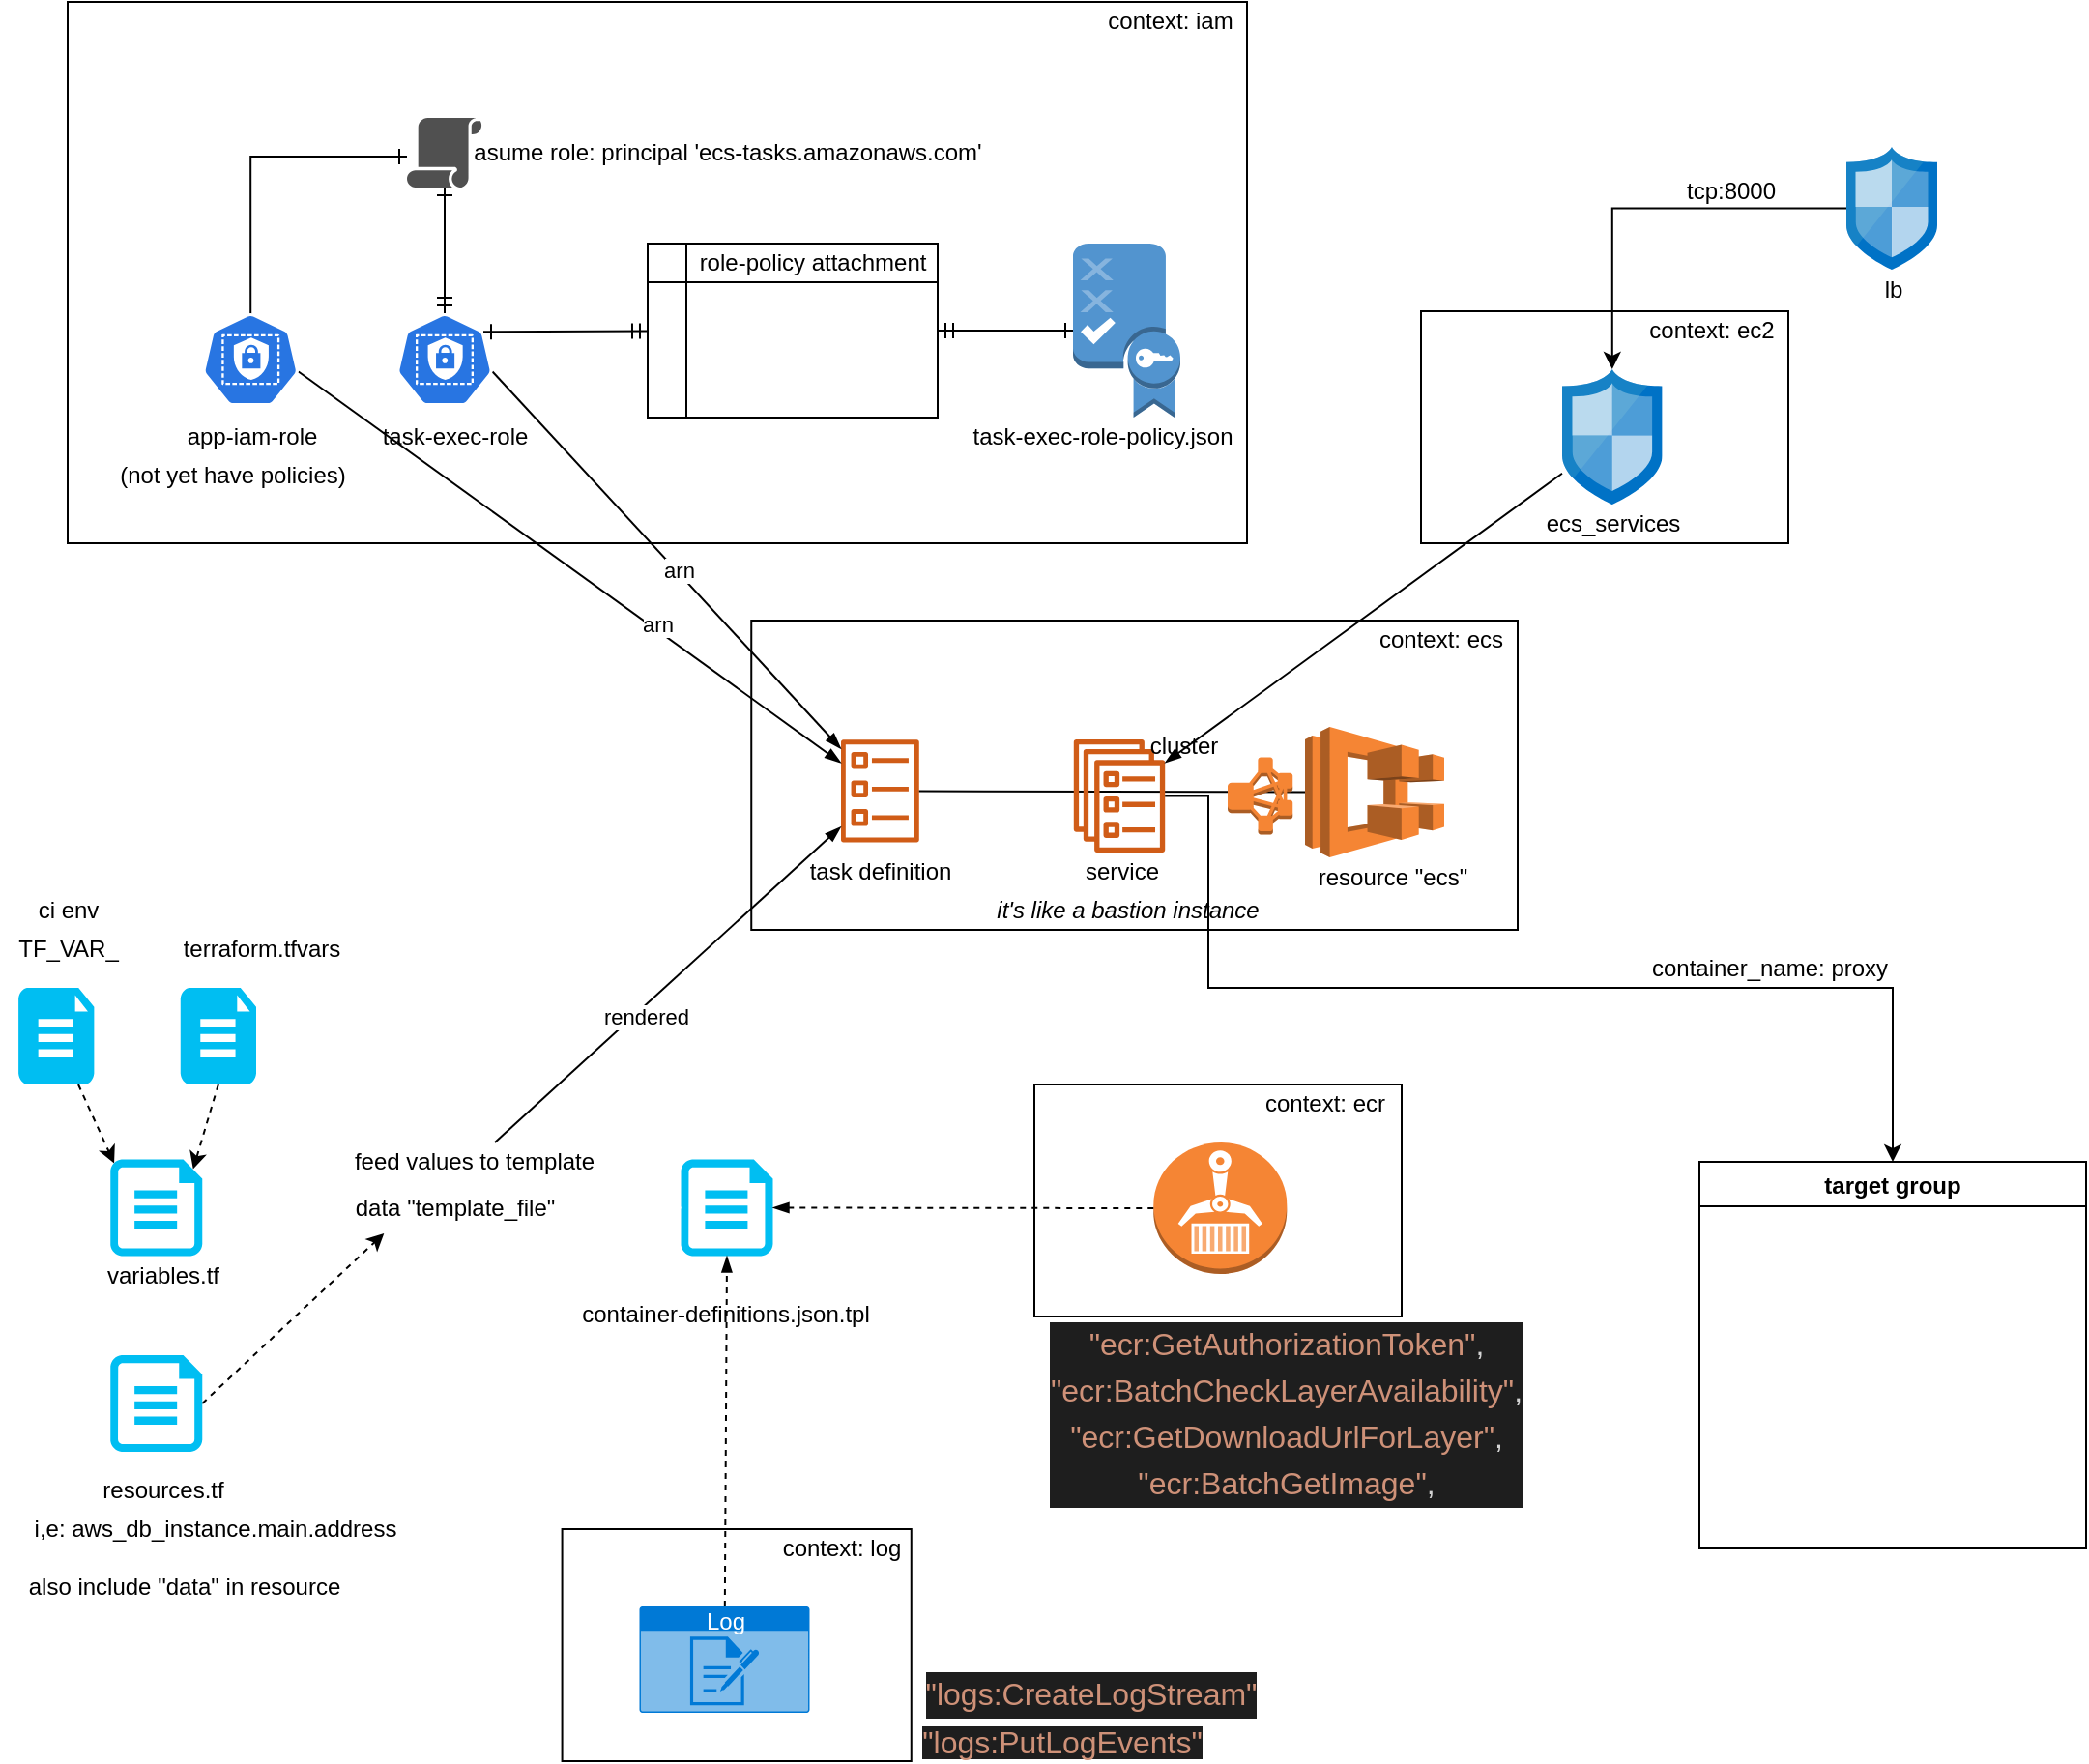 <mxfile version="13.1.3">
    <diagram id="6hGFLwfOUW9BJ-s0fimq" name="Page-1">
        <mxGraphModel dx="586" dy="544" grid="1" gridSize="10" guides="1" tooltips="1" connect="1" arrows="1" fold="1" page="1" pageScale="1" pageWidth="827" pageHeight="1169" background="none" math="0" shadow="0">
            <root>
                <mxCell id="0"/>
                <mxCell id="1" parent="0"/>
                <mxCell id="100" value="" style="group" parent="1" vertex="1" connectable="0">
                    <mxGeometry x="393.62" y="530" width="396.38" height="160" as="geometry"/>
                </mxCell>
                <mxCell id="92" value="" style="rounded=0;whiteSpace=wrap;html=1;" parent="100" vertex="1">
                    <mxGeometry width="396.38" height="160" as="geometry"/>
                </mxCell>
                <mxCell id="95" value="context: ecs" style="text;html=1;align=center;verticalAlign=middle;resizable=0;points=[];autosize=1;" parent="100" vertex="1">
                    <mxGeometry x="316.379" width="80" height="20" as="geometry"/>
                </mxCell>
                <mxCell id="99" value="" style="outlineConnect=0;fontColor=#232F3E;gradientColor=none;fillColor=#D05C17;strokeColor=none;dashed=0;verticalLabelPosition=bottom;verticalAlign=top;align=center;html=1;fontSize=12;fontStyle=0;aspect=fixed;pointerEvents=1;shape=mxgraph.aws4.ecs_task;" parent="100" vertex="1">
                    <mxGeometry x="46.381" y="61.5" width="40.39" height="53.398" as="geometry"/>
                </mxCell>
                <mxCell id="102" value="task definition" style="text;html=1;align=center;verticalAlign=middle;resizable=0;points=[];autosize=1;" parent="100" vertex="1">
                    <mxGeometry x="21.577" y="120.0" width="90" height="20" as="geometry"/>
                </mxCell>
                <mxCell id="93" value="" style="outlineConnect=0;dashed=0;verticalLabelPosition=bottom;verticalAlign=top;align=center;html=1;shape=mxgraph.aws3.ecs;fillColor=#F58534;gradientColor=none;" parent="100" vertex="1">
                    <mxGeometry x="286.38" y="55" width="72" height="67.5" as="geometry"/>
                </mxCell>
                <mxCell id="101" style="edgeStyle=none;rounded=0;orthogonalLoop=1;jettySize=auto;html=1;entryX=0;entryY=0.5;entryDx=0;entryDy=0;entryPerimeter=0;startArrow=none;startFill=0;endArrow=none;endFill=0;" parent="100" source="99" target="93" edge="1">
                    <mxGeometry relative="1" as="geometry"/>
                </mxCell>
                <mxCell id="94" value="resource &quot;ecs&quot;" style="text;html=1;align=center;verticalAlign=middle;resizable=0;points=[];autosize=1;" parent="100" vertex="1">
                    <mxGeometry x="286.38" y="122.5" width="90" height="20" as="geometry"/>
                </mxCell>
                <mxCell id="110" value="" style="outlineConnect=0;fontColor=#232F3E;gradientColor=none;fillColor=#D05C17;strokeColor=none;dashed=0;verticalLabelPosition=bottom;verticalAlign=top;align=center;html=1;fontSize=12;fontStyle=0;aspect=fixed;pointerEvents=1;shape=mxgraph.aws4.ecs_service;" parent="100" vertex="1">
                    <mxGeometry x="166.38" y="61.5" width="48" height="58.5" as="geometry"/>
                </mxCell>
                <mxCell id="111" value="service" style="text;html=1;align=center;verticalAlign=middle;resizable=0;points=[];autosize=1;" parent="100" vertex="1">
                    <mxGeometry x="166.38" y="120" width="50" height="20" as="geometry"/>
                </mxCell>
                <mxCell id="112" value="" style="outlineConnect=0;dashed=0;verticalLabelPosition=bottom;verticalAlign=top;align=center;html=1;shape=mxgraph.aws3.emr_cluster;fillColor=#F58534;gradientColor=none;" parent="100" vertex="1">
                    <mxGeometry x="246.38" y="70.75" width="33.62" height="40" as="geometry"/>
                </mxCell>
                <mxCell id="113" value="cluster" style="text;html=1;align=center;verticalAlign=middle;resizable=0;points=[];autosize=1;" parent="100" vertex="1">
                    <mxGeometry x="198.19" y="55" width="50" height="20" as="geometry"/>
                </mxCell>
                <mxCell id="63" value="" style="group" parent="1" vertex="1" connectable="0">
                    <mxGeometry x="540" y="770" width="190" height="120" as="geometry"/>
                </mxCell>
                <mxCell id="58" value="" style="rounded=0;whiteSpace=wrap;html=1;" parent="63" vertex="1">
                    <mxGeometry width="190" height="120" as="geometry"/>
                </mxCell>
                <mxCell id="61" value="context: ecr" style="text;html=1;align=center;verticalAlign=middle;resizable=0;points=[];autosize=1;" parent="63" vertex="1">
                    <mxGeometry x="110" width="80" height="20" as="geometry"/>
                </mxCell>
                <mxCell id="60" value="" style="outlineConnect=0;dashed=0;verticalLabelPosition=bottom;verticalAlign=top;align=center;html=1;shape=mxgraph.aws3.ecr;fillColor=#F58534;gradientColor=none;" parent="63" vertex="1">
                    <mxGeometry x="61.63" y="30" width="69" height="68" as="geometry"/>
                </mxCell>
                <mxCell id="62" value="" style="group" parent="1" vertex="1" connectable="0">
                    <mxGeometry x="336.38" y="1000" width="143.62" height="120" as="geometry"/>
                </mxCell>
                <mxCell id="56" value="" style="rounded=0;whiteSpace=wrap;html=1;" parent="62" vertex="1">
                    <mxGeometry x="-40.59" width="180.59" height="120" as="geometry"/>
                </mxCell>
                <mxCell id="57" value="context: log" style="text;html=1;align=center;verticalAlign=middle;resizable=0;points=[];autosize=1;" parent="62" vertex="1">
                    <mxGeometry x="63.62" width="80" height="20" as="geometry"/>
                </mxCell>
                <mxCell id="2" value="" style="rounded=0;whiteSpace=wrap;html=1;" parent="1" vertex="1">
                    <mxGeometry x="40" y="210" width="610" height="280" as="geometry"/>
                </mxCell>
                <mxCell id="3" value="" style="outlineConnect=0;dashed=0;verticalLabelPosition=bottom;verticalAlign=top;align=center;html=1;shape=mxgraph.aws3.policy;fillColor=#5294CF;gradientColor=none;" parent="1" vertex="1">
                    <mxGeometry x="560" y="335" width="55.5" height="90" as="geometry"/>
                </mxCell>
                <mxCell id="4" style="edgeStyle=none;rounded=0;orthogonalLoop=1;jettySize=auto;html=1;startArrow=ERmandOne;startFill=0;endArrow=ERone;endFill=0;" parent="1" source="5" target="14" edge="1">
                    <mxGeometry relative="1" as="geometry"/>
                </mxCell>
                <mxCell id="104" style="edgeStyle=none;rounded=0;orthogonalLoop=1;jettySize=auto;html=1;exitX=0.995;exitY=0.63;exitDx=0;exitDy=0;exitPerimeter=0;startArrow=none;startFill=0;endArrow=blockThin;endFill=1;" parent="1" source="5" target="99" edge="1">
                    <mxGeometry relative="1" as="geometry"/>
                </mxCell>
                <mxCell id="109" value="arn" style="edgeLabel;html=1;align=center;verticalAlign=middle;resizable=0;points=[];" parent="104" vertex="1" connectable="0">
                    <mxGeometry x="0.056" y="1" relative="1" as="geometry">
                        <mxPoint as="offset"/>
                    </mxGeometry>
                </mxCell>
                <mxCell id="5" value="" style="html=1;dashed=0;whitespace=wrap;fillColor=#2875E2;strokeColor=#ffffff;points=[[0.005,0.63,0],[0.1,0.2,0],[0.9,0.2,0],[0.5,0,0],[0.995,0.63,0],[0.72,0.99,0],[0.5,1,0],[0.28,0.99,0]];shape=mxgraph.kubernetes.icon;prIcon=role" parent="1" vertex="1">
                    <mxGeometry x="210" y="371" width="50" height="48" as="geometry"/>
                </mxCell>
                <mxCell id="6" value="" style="group" parent="1" vertex="1" connectable="0">
                    <mxGeometry x="340" y="335" width="150" height="90" as="geometry"/>
                </mxCell>
                <mxCell id="7" value="" style="shape=internalStorage;whiteSpace=wrap;html=1;backgroundOutline=1;" parent="6" vertex="1">
                    <mxGeometry width="150" height="90" as="geometry"/>
                </mxCell>
                <mxCell id="8" value="role-policy attachment" style="text;html=1;align=center;verticalAlign=middle;resizable=0;points=[];autosize=1;" parent="6" vertex="1">
                    <mxGeometry x="20" width="130" height="20" as="geometry"/>
                </mxCell>
                <mxCell id="9" style="rounded=0;orthogonalLoop=1;jettySize=auto;html=1;entryX=0.9;entryY=0.2;entryDx=0;entryDy=0;entryPerimeter=0;endArrow=ERone;endFill=0;startArrow=ERmandOne;startFill=0;" parent="1" source="7" target="5" edge="1">
                    <mxGeometry relative="1" as="geometry"/>
                </mxCell>
                <mxCell id="10" style="edgeStyle=none;rounded=0;orthogonalLoop=1;jettySize=auto;html=1;exitX=1;exitY=0.5;exitDx=0;exitDy=0;startArrow=ERmandOne;startFill=0;endArrow=ERone;endFill=0;entryX=0;entryY=0.5;entryDx=0;entryDy=0;entryPerimeter=0;" parent="1" source="7" target="3" edge="1">
                    <mxGeometry relative="1" as="geometry">
                        <mxPoint x="550" y="355" as="targetPoint"/>
                    </mxGeometry>
                </mxCell>
                <mxCell id="11" value="task-exec-role-policy.json" style="text;html=1;align=center;verticalAlign=middle;resizable=0;points=[];autosize=1;" parent="1" vertex="1">
                    <mxGeometry x="500" y="425" width="150" height="20" as="geometry"/>
                </mxCell>
                <mxCell id="12" value="task-exec-role" style="text;html=1;align=center;verticalAlign=middle;resizable=0;points=[];autosize=1;" parent="1" vertex="1">
                    <mxGeometry x="195" y="425" width="90" height="20" as="geometry"/>
                </mxCell>
                <mxCell id="13" value="context: iam" style="text;html=1;align=center;verticalAlign=middle;resizable=0;points=[];autosize=1;" parent="1" vertex="1">
                    <mxGeometry x="570" y="210" width="80" height="20" as="geometry"/>
                </mxCell>
                <mxCell id="14" value="" style="pointerEvents=1;shadow=0;dashed=0;html=1;strokeColor=none;fillColor=#505050;labelPosition=center;verticalLabelPosition=bottom;verticalAlign=top;outlineConnect=0;align=center;shape=mxgraph.office.security.policy;direction=east;" parent="1" vertex="1">
                    <mxGeometry x="215.5" y="270" width="39" height="36" as="geometry"/>
                </mxCell>
                <mxCell id="15" value="asume role: principal 'ecs-tasks.amazonaws.com'" style="text;html=1;align=center;verticalAlign=middle;resizable=0;points=[];autosize=1;" parent="1" vertex="1">
                    <mxGeometry x="241" y="278" width="280" height="20" as="geometry"/>
                </mxCell>
                <mxCell id="22" style="edgeStyle=orthogonalEdgeStyle;rounded=0;orthogonalLoop=1;jettySize=auto;html=1;exitX=0.5;exitY=1;exitDx=0;exitDy=0;exitPerimeter=0;endArrow=ERone;endFill=0;startArrow=ERmandOne;startFill=0;" parent="1" source="21" target="14" edge="1">
                    <mxGeometry relative="1" as="geometry">
                        <Array as="points">
                            <mxPoint x="135" y="290"/>
                        </Array>
                    </mxGeometry>
                </mxCell>
                <mxCell id="105" style="edgeStyle=none;rounded=0;orthogonalLoop=1;jettySize=auto;html=1;exitX=0.995;exitY=0.63;exitDx=0;exitDy=0;exitPerimeter=0;startArrow=none;startFill=0;endArrow=blockThin;endFill=1;fontStyle=0" parent="1" source="21" target="99" edge="1">
                    <mxGeometry relative="1" as="geometry"/>
                </mxCell>
                <mxCell id="108" value="arn" style="edgeLabel;html=1;align=center;verticalAlign=middle;resizable=0;points=[];" parent="105" vertex="1" connectable="0">
                    <mxGeometry x="0.308" y="3" relative="1" as="geometry">
                        <mxPoint as="offset"/>
                    </mxGeometry>
                </mxCell>
                <mxCell id="21" value="" style="html=1;dashed=0;whitespace=wrap;fillColor=#2875E2;strokeColor=#ffffff;points=[[0.005,0.63,0],[0.1,0.2,0],[0.9,0.2,0],[0.5,0,0],[0.995,0.63,0],[0.72,0.99,0],[0.5,1,0],[0.28,0.99,0]];shape=mxgraph.kubernetes.icon;prIcon=role" parent="1" vertex="1">
                    <mxGeometry x="109.63" y="371" width="50" height="48" as="geometry"/>
                </mxCell>
                <mxCell id="23" value="app-iam-role" style="text;html=1;align=center;verticalAlign=middle;resizable=0;points=[];autosize=1;" parent="1" vertex="1">
                    <mxGeometry x="94.63" y="425" width="80" height="20" as="geometry"/>
                </mxCell>
                <mxCell id="24" value="(not yet have policies)" style="text;html=1;align=center;verticalAlign=middle;resizable=0;points=[];autosize=1;" parent="1" vertex="1">
                    <mxGeometry x="60" y="445" width="130" height="20" as="geometry"/>
                </mxCell>
                <mxCell id="28" value="" style="verticalLabelPosition=bottom;html=1;verticalAlign=top;align=center;strokeColor=none;fillColor=#00BEF2;shape=mxgraph.azure.cloud_services_configuration_file;pointerEvents=1;" parent="1" vertex="1">
                    <mxGeometry x="357.25" y="808.75" width="47.5" height="50" as="geometry"/>
                </mxCell>
                <mxCell id="31" value="container-definitions.json.tpl" style="text;html=1;align=center;verticalAlign=middle;resizable=0;points=[];autosize=1;" parent="1" vertex="1">
                    <mxGeometry x="300" y="878.75" width="160" height="20" as="geometry"/>
                </mxCell>
                <mxCell id="44" style="edgeStyle=none;rounded=0;orthogonalLoop=1;jettySize=auto;html=1;entryX=0;entryY=0.5;entryDx=0;entryDy=0;entryPerimeter=0;startArrow=blockThin;startFill=1;endArrow=none;endFill=0;strokeColor=#FFFFFF;dashed=1;" parent="1" source="33" target="28" edge="1">
                    <mxGeometry relative="1" as="geometry"/>
                </mxCell>
                <mxCell id="33" value="data &quot;template_file&quot;" style="text;html=1;align=center;verticalAlign=middle;resizable=0;points=[];autosize=1;" parent="1" vertex="1">
                    <mxGeometry x="180" y="823.75" width="120" height="20" as="geometry"/>
                </mxCell>
                <mxCell id="96" style="edgeStyle=none;rounded=0;orthogonalLoop=1;jettySize=auto;html=1;startArrow=none;startFill=0;endArrow=blockThin;endFill=1;" parent="1" source="38" target="99" edge="1">
                    <mxGeometry relative="1" as="geometry">
                        <mxPoint x="571.6" y="600" as="targetPoint"/>
                    </mxGeometry>
                </mxCell>
                <mxCell id="106" value="rendered" style="edgeLabel;html=1;align=center;verticalAlign=middle;resizable=0;points=[];" parent="96" vertex="1" connectable="0">
                    <mxGeometry x="-0.165" y="-4" relative="1" as="geometry">
                        <mxPoint as="offset"/>
                    </mxGeometry>
                </mxCell>
                <mxCell id="38" value="feed values to template" style="text;html=1;align=center;verticalAlign=middle;resizable=0;points=[];autosize=1;" parent="1" vertex="1">
                    <mxGeometry x="180" y="800" width="140" height="20" as="geometry"/>
                </mxCell>
                <mxCell id="42" style="rounded=0;orthogonalLoop=1;jettySize=auto;html=1;startArrow=none;startFill=0;endArrow=blockThin;endFill=1;strokeColor=#FFFFFF;entryX=-0.011;entryY=0.45;entryDx=0;entryDy=0;entryPerimeter=0;dashed=1;" parent="1" source="40" target="33" edge="1">
                    <mxGeometry relative="1" as="geometry">
                        <mxPoint x="218.38" y="848.75" as="targetPoint"/>
                    </mxGeometry>
                </mxCell>
                <mxCell id="40" value="" style="verticalLabelPosition=bottom;html=1;verticalAlign=top;align=center;strokeColor=none;fillColor=#00BEF2;shape=mxgraph.azure.cloud_services_configuration_file;pointerEvents=1;" parent="1" vertex="1">
                    <mxGeometry x="62.13" y="808.75" width="47.5" height="50" as="geometry"/>
                </mxCell>
                <mxCell id="41" value="variables.tf" style="text;html=1;align=center;verticalAlign=middle;resizable=0;points=[];autosize=1;" parent="1" vertex="1">
                    <mxGeometry x="53.68" y="858.75" width="70" height="20" as="geometry"/>
                </mxCell>
                <mxCell id="49" style="rounded=0;orthogonalLoop=1;jettySize=auto;html=1;entryX=0.5;entryY=1;entryDx=0;entryDy=0;entryPerimeter=0;dashed=1;endArrow=blockThin;endFill=1;" parent="1" source="46" target="28" edge="1">
                    <mxGeometry relative="1" as="geometry"/>
                </mxCell>
                <mxCell id="46" value="Log" style="html=1;strokeColor=none;fillColor=#0079D6;labelPosition=center;verticalLabelPosition=middle;verticalAlign=top;align=center;fontSize=12;outlineConnect=0;spacingTop=-6;fontColor=#FFFFFF;shape=mxgraph.sitemap.log;" parent="1" vertex="1">
                    <mxGeometry x="335.75" y="1040" width="88" height="55" as="geometry"/>
                </mxCell>
                <mxCell id="64" style="edgeStyle=none;rounded=0;orthogonalLoop=1;jettySize=auto;html=1;exitX=0;exitY=0.5;exitDx=0;exitDy=0;exitPerimeter=0;entryX=1;entryY=0.5;entryDx=0;entryDy=0;entryPerimeter=0;dashed=1;startArrow=none;startFill=0;endArrow=blockThin;endFill=1;" parent="1" source="60" target="28" edge="1">
                    <mxGeometry relative="1" as="geometry"/>
                </mxCell>
                <mxCell id="69" value="&lt;div style=&quot;color: rgb(212 , 212 , 212) ; background-color: rgb(30 , 30 , 30) ; font-family: , &amp;#34;menlo&amp;#34; , &amp;#34;monaco&amp;#34; , &amp;#34;courier new&amp;#34; , monospace ; font-size: 16px ; line-height: 24px&quot;&gt;&lt;div&gt;                &lt;span style=&quot;color: #ce9178&quot;&gt;&quot;logs:CreateLogStream&quot;&lt;/span&gt;&lt;/div&gt;&lt;div&gt;&lt;/div&gt;&lt;/div&gt;" style="text;html=1;align=center;verticalAlign=middle;resizable=0;points=[];autosize=1;" parent="1" vertex="1">
                    <mxGeometry x="473.62" y="1070" width="190" height="30" as="geometry"/>
                </mxCell>
                <mxCell id="70" value="&lt;span style=&quot;color: rgb(206 , 145 , 120) ; font-size: 16px ; background-color: rgb(30 , 30 , 30)&quot;&gt;&quot;logs:PutLogEvents&quot;&lt;/span&gt;" style="text;html=1;align=center;verticalAlign=middle;resizable=0;points=[];autosize=1;" parent="1" vertex="1">
                    <mxGeometry x="473.62" y="1100" width="160" height="20" as="geometry"/>
                </mxCell>
                <mxCell id="71" value="&lt;div style=&quot;color: rgb(212 , 212 , 212) ; background-color: rgb(30 , 30 , 30) ; font-family: , &amp;#34;menlo&amp;#34; , &amp;#34;monaco&amp;#34; , &amp;#34;courier new&amp;#34; , monospace ; font-size: 16px ; line-height: 24px&quot;&gt;&lt;div&gt;                &lt;span style=&quot;color: #ce9178&quot;&gt;&quot;ecr:GetAuthorizationToken&quot;&lt;/span&gt;,&lt;/div&gt;&lt;div&gt;                &lt;span style=&quot;color: #ce9178&quot;&gt;&quot;ecr:BatchCheckLayerAvailability&quot;&lt;/span&gt;,&lt;/div&gt;&lt;div&gt;                &lt;span style=&quot;color: #ce9178&quot;&gt;&quot;ecr:GetDownloadUrlForLayer&quot;&lt;/span&gt;,&lt;/div&gt;&lt;div&gt;                &lt;span style=&quot;color: #ce9178&quot;&gt;&quot;ecr:BatchGetImage&quot;&lt;/span&gt;,&lt;/div&gt;&lt;div&gt;&lt;/div&gt;&lt;/div&gt;" style="text;html=1;align=center;verticalAlign=middle;resizable=0;points=[];autosize=1;" parent="1" vertex="1">
                    <mxGeometry x="540" y="890" width="260" height="100" as="geometry"/>
                </mxCell>
                <mxCell id="75" style="rounded=0;orthogonalLoop=1;jettySize=auto;html=1;exitX=0.5;exitY=1;exitDx=0;exitDy=0;exitPerimeter=0;entryX=0.9;entryY=0.1;entryDx=0;entryDy=0;entryPerimeter=0;dashed=1;" parent="1" source="73" target="40" edge="1">
                    <mxGeometry relative="1" as="geometry"/>
                </mxCell>
                <mxCell id="73" value="" style="verticalLabelPosition=bottom;html=1;verticalAlign=top;align=center;strokeColor=none;fillColor=#00BEF2;shape=mxgraph.azure.file_2;pointerEvents=1;" parent="1" vertex="1">
                    <mxGeometry x="98.38" y="720" width="39.12" height="50" as="geometry"/>
                </mxCell>
                <mxCell id="74" value="terraform.tfvars" style="text;html=1;align=center;verticalAlign=middle;resizable=0;points=[];autosize=1;" parent="1" vertex="1">
                    <mxGeometry x="90" y="690" width="100" height="20" as="geometry"/>
                </mxCell>
                <mxCell id="80" style="edgeStyle=none;rounded=0;orthogonalLoop=1;jettySize=auto;html=1;entryX=0.04;entryY=0.04;entryDx=0;entryDy=0;entryPerimeter=0;dashed=1;" parent="1" source="78" target="40" edge="1">
                    <mxGeometry relative="1" as="geometry"/>
                </mxCell>
                <mxCell id="78" value="" style="verticalLabelPosition=bottom;html=1;verticalAlign=top;align=center;strokeColor=none;fillColor=#00BEF2;shape=mxgraph.azure.file_2;pointerEvents=1;" parent="1" vertex="1">
                    <mxGeometry x="14.56" y="720" width="39.12" height="50" as="geometry"/>
                </mxCell>
                <mxCell id="79" value="ci env" style="text;html=1;align=center;verticalAlign=middle;resizable=0;points=[];autosize=1;" parent="1" vertex="1">
                    <mxGeometry x="15" y="670" width="50" height="20" as="geometry"/>
                </mxCell>
                <mxCell id="81" value="TF_VAR_" style="text;html=1;align=center;verticalAlign=middle;resizable=0;points=[];autosize=1;" parent="1" vertex="1">
                    <mxGeometry x="5" y="690" width="70" height="20" as="geometry"/>
                </mxCell>
                <mxCell id="87" style="rounded=0;orthogonalLoop=1;jettySize=auto;html=1;exitX=1;exitY=0.5;exitDx=0;exitDy=0;exitPerimeter=0;entryX=0.197;entryY=1.163;entryDx=0;entryDy=0;entryPerimeter=0;dashed=1;" parent="1" source="84" target="33" edge="1">
                    <mxGeometry relative="1" as="geometry">
                        <mxPoint x="200" y="945" as="targetPoint"/>
                    </mxGeometry>
                </mxCell>
                <mxCell id="84" value="" style="verticalLabelPosition=bottom;html=1;verticalAlign=top;align=center;strokeColor=none;fillColor=#00BEF2;shape=mxgraph.azure.cloud_services_configuration_file;pointerEvents=1;" parent="1" vertex="1">
                    <mxGeometry x="62.13" y="910" width="47.5" height="50" as="geometry"/>
                </mxCell>
                <mxCell id="85" value="resources.tf" style="text;html=1;align=center;verticalAlign=middle;resizable=0;points=[];autosize=1;" parent="1" vertex="1">
                    <mxGeometry x="48.68" y="970" width="80" height="20" as="geometry"/>
                </mxCell>
                <mxCell id="88" value="i,e: aws_db_instance.main.address" style="text;html=1;align=center;verticalAlign=middle;resizable=0;points=[];autosize=1;" parent="1" vertex="1">
                    <mxGeometry x="15.5" y="990" width="200" height="20" as="geometry"/>
                </mxCell>
                <mxCell id="89" value="also include &quot;data&quot; in resource" style="text;html=1;align=center;verticalAlign=middle;resizable=0;points=[];autosize=1;" parent="1" vertex="1">
                    <mxGeometry x="10" y="1020" width="180" height="20" as="geometry"/>
                </mxCell>
                <mxCell id="117" value="it's like a bastion instance" style="text;html=1;align=center;verticalAlign=middle;resizable=0;points=[];autosize=1;fontStyle=2" parent="1" vertex="1">
                    <mxGeometry x="512.75" y="670" width="150" height="20" as="geometry"/>
                </mxCell>
                <mxCell id="118" value="" style="group" parent="1" vertex="1" connectable="0">
                    <mxGeometry x="740" y="370" width="190" height="120" as="geometry"/>
                </mxCell>
                <mxCell id="119" value="" style="rounded=0;whiteSpace=wrap;html=1;" parent="118" vertex="1">
                    <mxGeometry width="190" height="120" as="geometry"/>
                </mxCell>
                <mxCell id="120" value="context: ec2" style="text;html=1;align=center;verticalAlign=middle;resizable=0;points=[];autosize=1;" parent="118" vertex="1">
                    <mxGeometry x="110" width="80" height="20" as="geometry"/>
                </mxCell>
                <mxCell id="115" value="" style="aspect=fixed;html=1;points=[];align=center;image;fontSize=12;image=img/lib/mscae/Network_Security_Groups_Classic.svg;" parent="118" vertex="1">
                    <mxGeometry x="73" y="30" width="51.8" height="70" as="geometry"/>
                </mxCell>
                <mxCell id="124" value="ecs_services" style="text;html=1;align=center;verticalAlign=middle;resizable=0;points=[];autosize=1;" parent="118" vertex="1">
                    <mxGeometry x="58.9" y="100" width="80" height="20" as="geometry"/>
                </mxCell>
                <mxCell id="123" style="edgeStyle=none;rounded=0;orthogonalLoop=1;jettySize=auto;html=1;startArrow=none;startFill=0;endArrow=blockThin;endFill=1;" parent="1" source="115" target="110" edge="1">
                    <mxGeometry relative="1" as="geometry"/>
                </mxCell>
                <mxCell id="127" style="edgeStyle=orthogonalEdgeStyle;rounded=0;orthogonalLoop=1;jettySize=auto;html=1;" parent="1" source="125" target="115" edge="1">
                    <mxGeometry relative="1" as="geometry"/>
                </mxCell>
                <mxCell id="125" value="" style="aspect=fixed;html=1;points=[];align=center;image;fontSize=12;image=img/lib/mscae/Network_Security_Groups_Classic.svg;" parent="1" vertex="1">
                    <mxGeometry x="960" y="285" width="47" height="63.51" as="geometry"/>
                </mxCell>
                <mxCell id="126" value="lb" style="text;html=1;align=center;verticalAlign=middle;resizable=0;points=[];autosize=1;" parent="1" vertex="1">
                    <mxGeometry x="973.5" y="348.51" width="20" height="20" as="geometry"/>
                </mxCell>
                <mxCell id="128" value="tcp:8000" style="text;html=1;align=center;verticalAlign=middle;resizable=0;points=[];autosize=1;" parent="1" vertex="1">
                    <mxGeometry x="870" y="298" width="60" height="20" as="geometry"/>
                </mxCell>
                <mxCell id="129" style="edgeStyle=orthogonalEdgeStyle;rounded=0;orthogonalLoop=1;jettySize=auto;html=1;entryX=0.5;entryY=0;entryDx=0;entryDy=0;" edge="1" parent="1" source="110" target="130">
                    <mxGeometry relative="1" as="geometry">
                        <mxPoint x="950" y="810" as="targetPoint"/>
                        <Array as="points">
                            <mxPoint x="630" y="621"/>
                            <mxPoint x="630" y="720"/>
                            <mxPoint x="984" y="720"/>
                        </Array>
                    </mxGeometry>
                </mxCell>
                <mxCell id="130" value="target group" style="swimlane;" vertex="1" parent="1">
                    <mxGeometry x="884" y="810" width="200" height="200" as="geometry"/>
                </mxCell>
                <mxCell id="131" value="container_name: proxy" style="text;html=1;align=center;verticalAlign=middle;resizable=0;points=[];autosize=1;" vertex="1" parent="1">
                    <mxGeometry x="850" y="700" width="140" height="20" as="geometry"/>
                </mxCell>
            </root>
        </mxGraphModel>
    </diagram>
</mxfile>